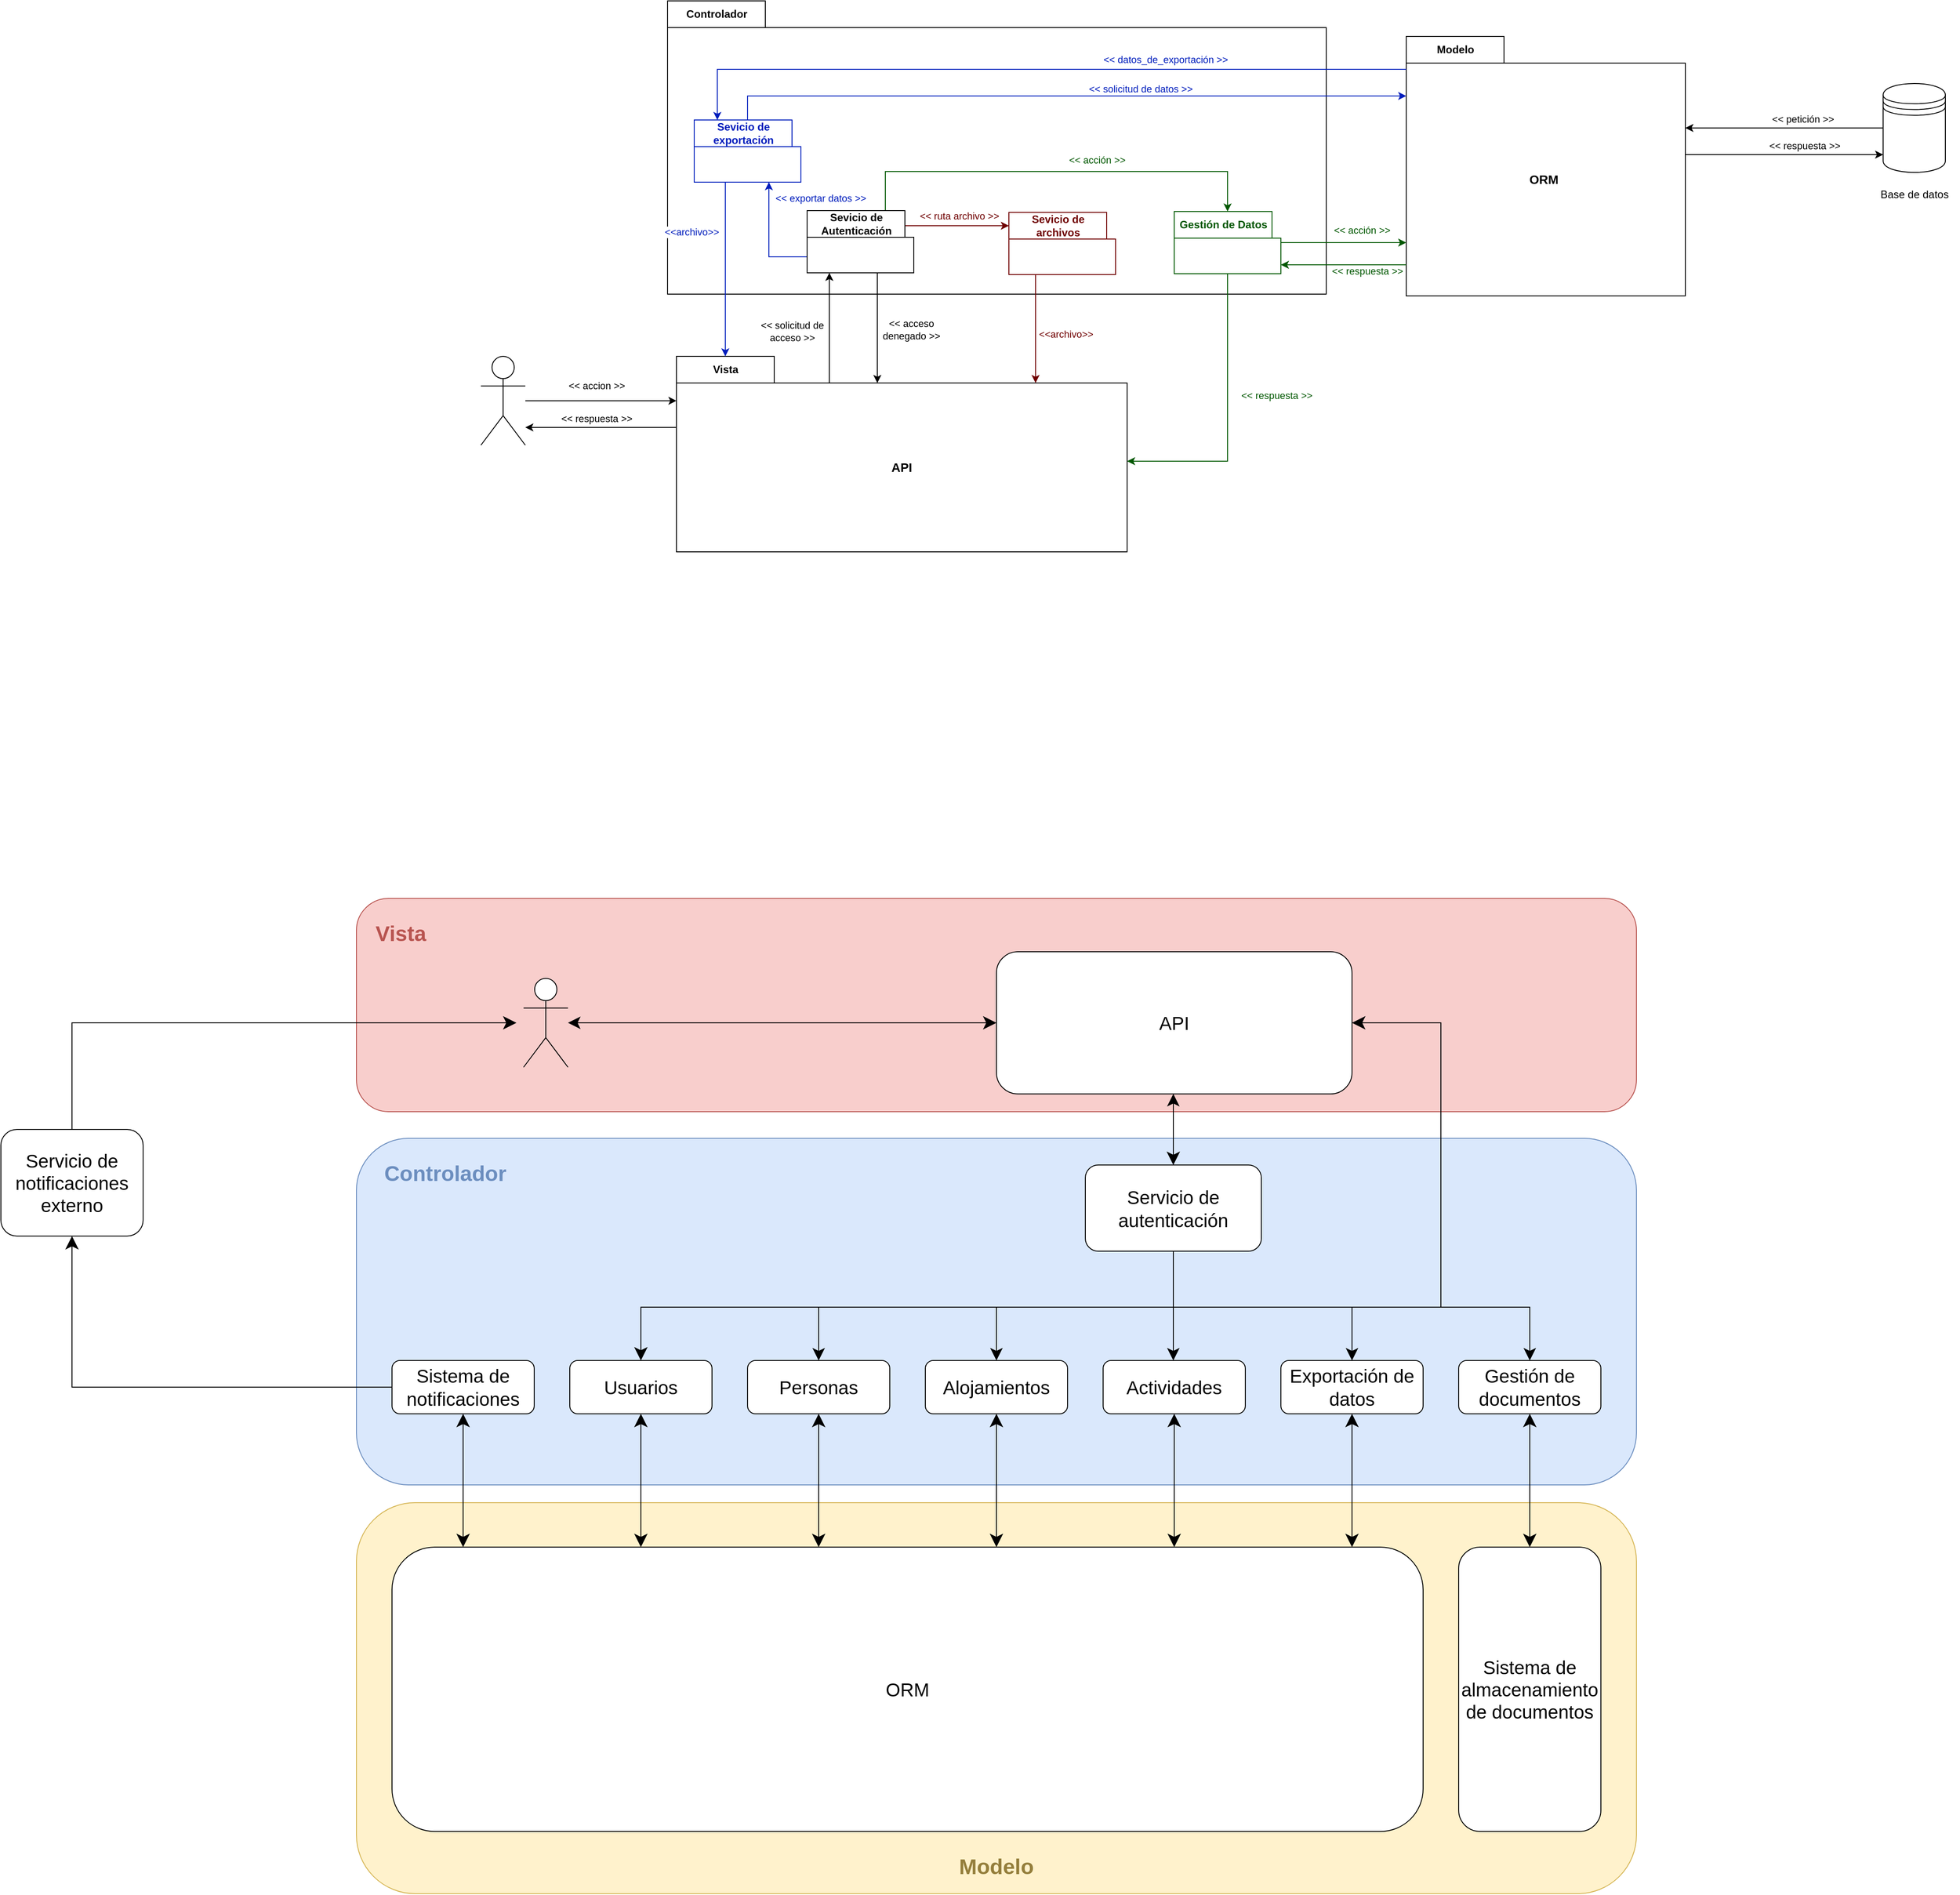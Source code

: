 <mxfile>
    <diagram name="Page-1" id="b5b7bab2-c9e2-2cf4-8b2a-24fd1a2a6d21">
        <mxGraphModel dx="3082" dy="1720" grid="1" gridSize="10" guides="0" tooltips="1" connect="1" arrows="1" fold="1" page="0" pageScale="1" pageWidth="827" pageHeight="1169" background="#ffffff" math="0" shadow="0">
            <root>
                <mxCell id="0"/>
                <mxCell id="1" parent="0"/>
                <mxCell id="57" value="" style="rounded=1;whiteSpace=wrap;html=1;fillColor=#f8cecc;strokeColor=#B85450;" vertex="1" parent="1">
                    <mxGeometry x="-160" y="1080" width="1440" height="240" as="geometry"/>
                </mxCell>
                <mxCell id="56" value="" style="rounded=1;whiteSpace=wrap;html=1;fillColor=#fff2cc;strokeColor=#d6b656;" vertex="1" parent="1">
                    <mxGeometry x="-160" y="1760" width="1440" height="440" as="geometry"/>
                </mxCell>
                <mxCell id="55" value="" style="rounded=1;whiteSpace=wrap;html=1;fillColor=#dae8fc;strokeColor=#6C8EBF;" vertex="1" parent="1">
                    <mxGeometry x="-160" y="1350" width="1440" height="390" as="geometry"/>
                </mxCell>
                <mxCell id="MoiTgc7sWNlrWl-F0rcY-3" value="Vista" style="shape=folder;fontStyle=1;tabWidth=110;tabHeight=30;tabPosition=left;html=1;boundedLbl=1;labelInHeader=1;container=1;collapsible=0;recursiveResize=0;" parent="1" vertex="1">
                    <mxGeometry x="200" y="470" width="507" height="220" as="geometry"/>
                </mxCell>
                <mxCell id="MoiTgc7sWNlrWl-F0rcY-5" value="&lt;font size=&quot;1&quot;&gt;&lt;b style=&quot;font-size: 14px&quot;&gt;API&lt;/b&gt;&lt;/font&gt;" style="text;html=1;strokeColor=none;fillColor=none;align=center;verticalAlign=middle;whiteSpace=wrap;rounded=0;" parent="MoiTgc7sWNlrWl-F0rcY-3" vertex="1">
                    <mxGeometry y="30" width="507" height="190" as="geometry"/>
                </mxCell>
                <mxCell id="MoiTgc7sWNlrWl-F0rcY-8" style="edgeStyle=orthogonalEdgeStyle;rounded=0;orthogonalLoop=1;jettySize=auto;html=1;" parent="1" source="MoiTgc7sWNlrWl-F0rcY-6" target="MoiTgc7sWNlrWl-F0rcY-3" edge="1">
                    <mxGeometry relative="1" as="geometry">
                        <Array as="points">
                            <mxPoint x="180" y="520"/>
                            <mxPoint x="180" y="520"/>
                        </Array>
                    </mxGeometry>
                </mxCell>
                <mxCell id="MoiTgc7sWNlrWl-F0rcY-28" value="&amp;lt;&amp;lt; accion &amp;gt;&amp;gt;" style="edgeLabel;html=1;align=center;verticalAlign=middle;resizable=0;points=[];" parent="MoiTgc7sWNlrWl-F0rcY-8" vertex="1" connectable="0">
                    <mxGeometry x="0.2" y="1" relative="1" as="geometry">
                        <mxPoint x="-22" y="-16" as="offset"/>
                    </mxGeometry>
                </mxCell>
                <mxCell id="MoiTgc7sWNlrWl-F0rcY-6" value="" style="shape=umlActor;verticalLabelPosition=bottom;verticalAlign=top;html=1;" parent="1" vertex="1">
                    <mxGeometry x="-20" y="470" width="50" height="100" as="geometry"/>
                </mxCell>
                <mxCell id="MoiTgc7sWNlrWl-F0rcY-9" style="edgeStyle=orthogonalEdgeStyle;rounded=0;orthogonalLoop=1;jettySize=auto;html=1;" parent="1" source="MoiTgc7sWNlrWl-F0rcY-5" target="MoiTgc7sWNlrWl-F0rcY-6" edge="1">
                    <mxGeometry relative="1" as="geometry">
                        <Array as="points">
                            <mxPoint x="120" y="550"/>
                            <mxPoint x="120" y="550"/>
                        </Array>
                    </mxGeometry>
                </mxCell>
                <mxCell id="MoiTgc7sWNlrWl-F0rcY-29" value="&amp;lt;&amp;lt; respuesta &amp;gt;&amp;gt;" style="edgeLabel;html=1;align=center;verticalAlign=middle;resizable=0;points=[];" parent="MoiTgc7sWNlrWl-F0rcY-9" vertex="1" connectable="0">
                    <mxGeometry x="-0.259" y="3" relative="1" as="geometry">
                        <mxPoint x="-27" y="-13" as="offset"/>
                    </mxGeometry>
                </mxCell>
                <mxCell id="MoiTgc7sWNlrWl-F0rcY-10" value="Modelo" style="shape=folder;fontStyle=1;tabWidth=110;tabHeight=30;tabPosition=left;html=1;boundedLbl=1;labelInHeader=1;container=1;collapsible=0;recursiveResize=0;" parent="1" vertex="1">
                    <mxGeometry x="1021" y="110" width="314" height="292" as="geometry"/>
                </mxCell>
                <mxCell id="MoiTgc7sWNlrWl-F0rcY-11" value="&lt;font style=&quot;font-size: 14px&quot;&gt;&lt;b&gt;ORM&lt;/b&gt;&lt;/font&gt;" style="text;html=1;strokeColor=none;fillColor=none;align=center;verticalAlign=middle;whiteSpace=wrap;rounded=0;" parent="MoiTgc7sWNlrWl-F0rcY-10" vertex="1">
                    <mxGeometry y="30" width="310" height="262" as="geometry"/>
                </mxCell>
                <mxCell id="MoiTgc7sWNlrWl-F0rcY-14" style="edgeStyle=orthogonalEdgeStyle;rounded=0;orthogonalLoop=1;jettySize=auto;html=1;" parent="1" source="MoiTgc7sWNlrWl-F0rcY-12" target="MoiTgc7sWNlrWl-F0rcY-10" edge="1">
                    <mxGeometry relative="1" as="geometry">
                        <Array as="points">
                            <mxPoint x="1451" y="213"/>
                            <mxPoint x="1451" y="213"/>
                        </Array>
                    </mxGeometry>
                </mxCell>
                <mxCell id="MoiTgc7sWNlrWl-F0rcY-40" value="&amp;lt;&amp;lt; petición &amp;gt;&amp;gt;" style="edgeLabel;html=1;align=center;verticalAlign=middle;resizable=0;points=[];" parent="MoiTgc7sWNlrWl-F0rcY-14" vertex="1" connectable="0">
                    <mxGeometry x="0.2" y="-1" relative="1" as="geometry">
                        <mxPoint x="43" y="-9" as="offset"/>
                    </mxGeometry>
                </mxCell>
                <mxCell id="MoiTgc7sWNlrWl-F0rcY-12" value="" style="shape=datastore;whiteSpace=wrap;html=1;" parent="1" vertex="1">
                    <mxGeometry x="1557.53" y="163" width="70" height="100" as="geometry"/>
                </mxCell>
                <mxCell id="MoiTgc7sWNlrWl-F0rcY-13" style="edgeStyle=orthogonalEdgeStyle;rounded=0;orthogonalLoop=1;jettySize=auto;html=1;" parent="1" source="MoiTgc7sWNlrWl-F0rcY-10" target="MoiTgc7sWNlrWl-F0rcY-12" edge="1">
                    <mxGeometry relative="1" as="geometry">
                        <Array as="points">
                            <mxPoint x="1471" y="243"/>
                            <mxPoint x="1471" y="243"/>
                        </Array>
                    </mxGeometry>
                </mxCell>
                <mxCell id="MoiTgc7sWNlrWl-F0rcY-41" value="&amp;lt;&amp;lt; respuesta &amp;gt;&amp;gt;" style="edgeLabel;html=1;align=center;verticalAlign=middle;resizable=0;points=[];" parent="MoiTgc7sWNlrWl-F0rcY-13" vertex="1" connectable="0">
                    <mxGeometry x="0.141" y="-3" relative="1" as="geometry">
                        <mxPoint x="7" y="-13" as="offset"/>
                    </mxGeometry>
                </mxCell>
                <mxCell id="MoiTgc7sWNlrWl-F0rcY-15" value="Base de datos" style="text;html=1;strokeColor=none;fillColor=none;align=center;verticalAlign=middle;whiteSpace=wrap;rounded=0;" parent="1" vertex="1">
                    <mxGeometry x="1542.53" y="278" width="100" height="20" as="geometry"/>
                </mxCell>
                <mxCell id="MoiTgc7sWNlrWl-F0rcY-16" value="Controlador" style="shape=folder;fontStyle=1;tabWidth=110;tabHeight=30;tabPosition=left;html=1;boundedLbl=1;labelInHeader=1;container=1;collapsible=0;recursiveResize=0;" parent="1" vertex="1">
                    <mxGeometry x="190" y="70" width="741" height="330" as="geometry"/>
                </mxCell>
                <mxCell id="MoiTgc7sWNlrWl-F0rcY-57" style="edgeStyle=orthogonalEdgeStyle;rounded=0;orthogonalLoop=1;jettySize=auto;html=1;fillColor=#0050ef;strokeColor=#001DBC;" parent="MoiTgc7sWNlrWl-F0rcY-16" source="MoiTgc7sWNlrWl-F0rcY-18" target="MoiTgc7sWNlrWl-F0rcY-56" edge="1">
                    <mxGeometry relative="1" as="geometry">
                        <Array as="points">
                            <mxPoint x="114" y="288"/>
                        </Array>
                    </mxGeometry>
                </mxCell>
                <mxCell id="MoiTgc7sWNlrWl-F0rcY-58" value="&amp;lt;&amp;lt; exportar datos &amp;gt;&amp;gt;" style="edgeLabel;html=1;align=center;verticalAlign=middle;resizable=0;points=[];fontColor=#001DBC;" parent="MoiTgc7sWNlrWl-F0rcY-57" vertex="1" connectable="0">
                    <mxGeometry x="-0.224" relative="1" as="geometry">
                        <mxPoint x="58" y="-60" as="offset"/>
                    </mxGeometry>
                </mxCell>
                <mxCell id="MoiTgc7sWNlrWl-F0rcY-67" style="edgeStyle=orthogonalEdgeStyle;rounded=0;orthogonalLoop=1;jettySize=auto;html=1;exitX=0.908;exitY=0.129;exitDx=0;exitDy=0;exitPerimeter=0;fillColor=#a20025;strokeColor=#6F0000;" parent="MoiTgc7sWNlrWl-F0rcY-16" source="MoiTgc7sWNlrWl-F0rcY-18" target="MoiTgc7sWNlrWl-F0rcY-66" edge="1">
                    <mxGeometry relative="1" as="geometry">
                        <Array as="points">
                            <mxPoint x="266" y="253"/>
                        </Array>
                    </mxGeometry>
                </mxCell>
                <mxCell id="MoiTgc7sWNlrWl-F0rcY-68" value="&amp;lt;&amp;lt; ruta archivo &amp;gt;&amp;gt;" style="edgeLabel;html=1;align=center;verticalAlign=middle;resizable=0;points=[];fontColor=#6F0000;" parent="MoiTgc7sWNlrWl-F0rcY-67" vertex="1" connectable="0">
                    <mxGeometry x="0.683" y="-1" relative="1" as="geometry">
                        <mxPoint x="-36.03" y="-12" as="offset"/>
                    </mxGeometry>
                </mxCell>
                <mxCell id="8" style="edgeStyle=orthogonalEdgeStyle;rounded=0;orthogonalLoop=1;jettySize=auto;html=1;strokeColor=#005700;fontColor=#001DBC;fillColor=#008a00;" parent="MoiTgc7sWNlrWl-F0rcY-16" source="MoiTgc7sWNlrWl-F0rcY-18" target="7" edge="1">
                    <mxGeometry relative="1" as="geometry">
                        <Array as="points">
                            <mxPoint x="245" y="192"/>
                            <mxPoint x="630" y="192"/>
                        </Array>
                    </mxGeometry>
                </mxCell>
                <mxCell id="10" value="&amp;lt;&amp;lt; acción &amp;gt;&amp;gt;" style="edgeLabel;html=1;align=center;verticalAlign=middle;resizable=0;points=[];fontColor=#005700;" parent="8" vertex="1" connectable="0">
                    <mxGeometry x="0.759" y="-4" relative="1" as="geometry">
                        <mxPoint x="-135" y="-17" as="offset"/>
                    </mxGeometry>
                </mxCell>
                <mxCell id="MoiTgc7sWNlrWl-F0rcY-18" value="&lt;div&gt;Sevicio de &lt;br&gt;&lt;/div&gt;&lt;div&gt;Autenticación&lt;br&gt;&lt;/div&gt;" style="shape=folder;fontStyle=1;tabWidth=110;tabHeight=30;tabPosition=left;html=1;boundedLbl=1;labelInHeader=1;container=1;collapsible=0;recursiveResize=0;" parent="MoiTgc7sWNlrWl-F0rcY-16" vertex="1">
                    <mxGeometry x="157" y="236" width="120" height="70" as="geometry"/>
                </mxCell>
                <mxCell id="MoiTgc7sWNlrWl-F0rcY-56" value="&lt;div&gt;&lt;font color=&quot;#001dbc&quot;&gt;Sevicio de &lt;br&gt;&lt;/font&gt;&lt;/div&gt;&lt;div&gt;&lt;font color=&quot;#001dbc&quot;&gt;exportación&lt;/font&gt;&lt;/div&gt;" style="shape=folder;fontStyle=1;tabWidth=110;tabHeight=30;tabPosition=left;html=1;boundedLbl=1;labelInHeader=1;container=1;collapsible=0;recursiveResize=0;strokeColor=#001DBC;fontColor=#ffffff;fillColor=none;" parent="MoiTgc7sWNlrWl-F0rcY-16" vertex="1">
                    <mxGeometry x="30" y="134" width="120" height="70" as="geometry"/>
                </mxCell>
                <mxCell id="MoiTgc7sWNlrWl-F0rcY-66" value="&lt;div&gt;&lt;font color=&quot;#6f0000&quot;&gt;Sevicio de &lt;br&gt;&lt;/font&gt;&lt;/div&gt;&lt;font color=&quot;#6f0000&quot;&gt;archivos&lt;/font&gt;" style="shape=folder;fontStyle=1;tabWidth=110;tabHeight=30;tabPosition=left;html=1;boundedLbl=1;labelInHeader=1;container=1;collapsible=0;recursiveResize=0;strokeColor=#6F0000;fontColor=#ffffff;fillColor=none;" parent="MoiTgc7sWNlrWl-F0rcY-16" vertex="1">
                    <mxGeometry x="384" y="238" width="120" height="70" as="geometry"/>
                </mxCell>
                <mxCell id="7" value="&lt;font color=&quot;#005700&quot;&gt;Gestión de Datos&lt;/font&gt;" style="shape=folder;fontStyle=1;tabWidth=110;tabHeight=30;tabPosition=left;html=1;boundedLbl=1;labelInHeader=1;container=1;collapsible=0;recursiveResize=0;fontColor=#ffffff;fillColor=none;strokeColor=#005700;" parent="MoiTgc7sWNlrWl-F0rcY-16" vertex="1">
                    <mxGeometry x="570" y="237" width="120" height="70" as="geometry"/>
                </mxCell>
                <mxCell id="MoiTgc7sWNlrWl-F0rcY-23" style="edgeStyle=orthogonalEdgeStyle;rounded=0;orthogonalLoop=1;jettySize=auto;html=1;" parent="1" source="MoiTgc7sWNlrWl-F0rcY-18" target="MoiTgc7sWNlrWl-F0rcY-5" edge="1">
                    <mxGeometry relative="1" as="geometry">
                        <mxPoint x="265" y="470" as="targetPoint"/>
                        <Array as="points">
                            <mxPoint x="426" y="425"/>
                            <mxPoint x="426" y="425"/>
                        </Array>
                    </mxGeometry>
                </mxCell>
                <mxCell id="MoiTgc7sWNlrWl-F0rcY-26" value="&amp;lt;&amp;lt; acceso&lt;br&gt;denegado &amp;gt;&amp;gt;" style="edgeLabel;html=1;align=center;verticalAlign=middle;resizable=0;points=[];" parent="MoiTgc7sWNlrWl-F0rcY-23" vertex="1" connectable="0">
                    <mxGeometry x="0.19" y="2" relative="1" as="geometry">
                        <mxPoint x="36.0" y="-10.0" as="offset"/>
                    </mxGeometry>
                </mxCell>
                <mxCell id="MoiTgc7sWNlrWl-F0rcY-24" style="edgeStyle=orthogonalEdgeStyle;rounded=0;orthogonalLoop=1;jettySize=auto;html=1;" parent="1" source="MoiTgc7sWNlrWl-F0rcY-5" target="MoiTgc7sWNlrWl-F0rcY-18" edge="1">
                    <mxGeometry relative="1" as="geometry">
                        <Array as="points">
                            <mxPoint x="372" y="396"/>
                            <mxPoint x="372" y="396"/>
                        </Array>
                    </mxGeometry>
                </mxCell>
                <mxCell id="MoiTgc7sWNlrWl-F0rcY-30" value="&amp;lt;&amp;lt; solicitud de &lt;br&gt;acceso &amp;gt;&amp;gt;" style="edgeLabel;html=1;align=center;verticalAlign=middle;resizable=0;points=[];" parent="MoiTgc7sWNlrWl-F0rcY-24" vertex="1" connectable="0">
                    <mxGeometry x="-0.375" y="-2" relative="1" as="geometry">
                        <mxPoint x="-44" y="-19" as="offset"/>
                    </mxGeometry>
                </mxCell>
                <mxCell id="MoiTgc7sWNlrWl-F0rcY-59" style="edgeStyle=orthogonalEdgeStyle;rounded=0;orthogonalLoop=1;jettySize=auto;html=1;fillColor=#0050ef;strokeColor=#001DBC;" parent="1" source="MoiTgc7sWNlrWl-F0rcY-56" target="MoiTgc7sWNlrWl-F0rcY-10" edge="1">
                    <mxGeometry relative="1" as="geometry">
                        <mxPoint x="921" y="500" as="targetPoint"/>
                        <Array as="points">
                            <mxPoint x="562" y="177"/>
                            <mxPoint x="562" y="177"/>
                        </Array>
                    </mxGeometry>
                </mxCell>
                <mxCell id="2" value="&amp;lt;&amp;lt; solicitud de datos &amp;gt;&amp;gt;" style="edgeLabel;html=1;align=center;verticalAlign=middle;resizable=0;points=[];fontColor=#001DBC;" parent="MoiTgc7sWNlrWl-F0rcY-59" vertex="1" connectable="0">
                    <mxGeometry x="0.438" y="2" relative="1" as="geometry">
                        <mxPoint x="-83" y="-6" as="offset"/>
                    </mxGeometry>
                </mxCell>
                <mxCell id="MoiTgc7sWNlrWl-F0rcY-61" style="edgeStyle=orthogonalEdgeStyle;rounded=0;orthogonalLoop=1;jettySize=auto;html=1;fillColor=#0050ef;strokeColor=#001DBC;" parent="1" source="MoiTgc7sWNlrWl-F0rcY-10" target="MoiTgc7sWNlrWl-F0rcY-56" edge="1">
                    <mxGeometry relative="1" as="geometry">
                        <Array as="points">
                            <mxPoint x="246" y="147"/>
                        </Array>
                    </mxGeometry>
                </mxCell>
                <mxCell id="MoiTgc7sWNlrWl-F0rcY-62" value="&lt;font color=&quot;#001dbc&quot;&gt;&amp;lt;&amp;lt; datos_de_exportación&amp;nbsp;&amp;gt;&amp;gt;&lt;/font&gt;" style="edgeLabel;html=1;align=center;verticalAlign=middle;resizable=0;points=[];" parent="MoiTgc7sWNlrWl-F0rcY-61" vertex="1" connectable="0">
                    <mxGeometry x="-0.721" y="-2" relative="1" as="geometry">
                        <mxPoint x="-155" y="-9" as="offset"/>
                    </mxGeometry>
                </mxCell>
                <mxCell id="3" style="edgeStyle=orthogonalEdgeStyle;rounded=0;orthogonalLoop=1;jettySize=auto;html=1;fillColor=#a20025;strokeColor=#6F0000;" parent="1" source="MoiTgc7sWNlrWl-F0rcY-66" target="MoiTgc7sWNlrWl-F0rcY-5" edge="1">
                    <mxGeometry relative="1" as="geometry">
                        <Array as="points">
                            <mxPoint x="604" y="418"/>
                            <mxPoint x="604" y="418"/>
                        </Array>
                    </mxGeometry>
                </mxCell>
                <mxCell id="4" value="&amp;lt;&amp;lt;archivo&amp;gt;&amp;gt;" style="edgeLabel;html=1;align=center;verticalAlign=middle;resizable=0;points=[];fontColor=#6F0000;" parent="3" vertex="1" connectable="0">
                    <mxGeometry x="-0.328" y="1" relative="1" as="geometry">
                        <mxPoint x="33" y="26" as="offset"/>
                    </mxGeometry>
                </mxCell>
                <mxCell id="5" style="edgeStyle=orthogonalEdgeStyle;rounded=0;orthogonalLoop=1;jettySize=auto;html=1;entryX=0;entryY=0;entryDx=55;entryDy=0;entryPerimeter=0;fillColor=#0050ef;strokeColor=#001DBC;" parent="1" source="MoiTgc7sWNlrWl-F0rcY-56" target="MoiTgc7sWNlrWl-F0rcY-3" edge="1">
                    <mxGeometry relative="1" as="geometry">
                        <Array as="points">
                            <mxPoint x="255" y="305"/>
                            <mxPoint x="255" y="305"/>
                        </Array>
                    </mxGeometry>
                </mxCell>
                <mxCell id="6" value="&amp;lt;&amp;lt;archivo&amp;gt;&amp;gt;" style="edgeLabel;html=1;align=center;verticalAlign=middle;resizable=0;points=[];fontColor=#001DBC;" parent="5" vertex="1" connectable="0">
                    <mxGeometry x="0.688" y="2" relative="1" as="geometry">
                        <mxPoint x="-40" y="-110" as="offset"/>
                    </mxGeometry>
                </mxCell>
                <mxCell id="11" style="edgeStyle=orthogonalEdgeStyle;rounded=0;orthogonalLoop=1;jettySize=auto;html=1;strokeColor=#005700;fontColor=#005700;fillColor=#008a00;" parent="1" source="7" target="MoiTgc7sWNlrWl-F0rcY-11" edge="1">
                    <mxGeometry relative="1" as="geometry">
                        <Array as="points">
                            <mxPoint x="993" y="342"/>
                            <mxPoint x="993" y="342"/>
                        </Array>
                    </mxGeometry>
                </mxCell>
                <mxCell id="12" value="&amp;lt;&amp;lt; acción &amp;gt;&amp;gt;" style="edgeLabel;html=1;align=center;verticalAlign=middle;resizable=0;points=[];fontColor=#005700;" parent="11" vertex="1" connectable="0">
                    <mxGeometry x="0.177" y="-1" relative="1" as="geometry">
                        <mxPoint x="8" y="-15" as="offset"/>
                    </mxGeometry>
                </mxCell>
                <mxCell id="13" style="edgeStyle=orthogonalEdgeStyle;rounded=0;orthogonalLoop=1;jettySize=auto;html=1;strokeColor=#005700;fontColor=#005700;fillColor=#008a00;" parent="1" source="MoiTgc7sWNlrWl-F0rcY-11" target="7" edge="1">
                    <mxGeometry relative="1" as="geometry">
                        <Array as="points">
                            <mxPoint x="972" y="367"/>
                            <mxPoint x="972" y="367"/>
                        </Array>
                    </mxGeometry>
                </mxCell>
                <mxCell id="14" value="&amp;lt;&amp;lt; respuesta &amp;gt;&amp;gt;" style="edgeLabel;html=1;align=center;verticalAlign=middle;resizable=0;points=[];fontColor=#005700;" parent="13" vertex="1" connectable="0">
                    <mxGeometry x="-0.333" relative="1" as="geometry">
                        <mxPoint x="3" y="7" as="offset"/>
                    </mxGeometry>
                </mxCell>
                <mxCell id="15" style="edgeStyle=orthogonalEdgeStyle;rounded=0;orthogonalLoop=1;jettySize=auto;html=1;strokeColor=#005700;fontColor=#005700;fillColor=#008a00;" parent="1" source="7" target="MoiTgc7sWNlrWl-F0rcY-5" edge="1">
                    <mxGeometry relative="1" as="geometry">
                        <Array as="points">
                            <mxPoint x="820" y="588"/>
                        </Array>
                    </mxGeometry>
                </mxCell>
                <mxCell id="16" value="&amp;lt;&amp;lt; respuesta &amp;gt;&amp;gt;" style="edgeLabel;html=1;align=center;verticalAlign=middle;resizable=0;points=[];fontColor=#005700;" parent="15" vertex="1" connectable="0">
                    <mxGeometry x="-0.451" relative="1" as="geometry">
                        <mxPoint x="55" y="48" as="offset"/>
                    </mxGeometry>
                </mxCell>
                <mxCell id="20" style="edgeStyle=orthogonalEdgeStyle;rounded=0;orthogonalLoop=1;jettySize=auto;html=1;startArrow=classic;startFill=1;endSize=12;startSize=11;" edge="1" parent="1" source="17" target="18">
                    <mxGeometry relative="1" as="geometry">
                        <Array as="points">
                            <mxPoint x="240" y="1220"/>
                            <mxPoint x="240" y="1220"/>
                        </Array>
                    </mxGeometry>
                </mxCell>
                <mxCell id="17" value="" style="shape=umlActor;verticalLabelPosition=bottom;verticalAlign=top;html=1;" vertex="1" parent="1">
                    <mxGeometry x="28" y="1170" width="50" height="100" as="geometry"/>
                </mxCell>
                <mxCell id="23" style="edgeStyle=orthogonalEdgeStyle;rounded=0;orthogonalLoop=1;jettySize=auto;html=1;startArrow=classic;startFill=1;startSize=11;endSize=12;" edge="1" parent="1" source="18" target="21">
                    <mxGeometry relative="1" as="geometry">
                        <Array as="points">
                            <mxPoint x="759" y="1340"/>
                            <mxPoint x="759" y="1340"/>
                        </Array>
                    </mxGeometry>
                </mxCell>
                <mxCell id="18" value="&lt;font style=&quot;font-size: 21px&quot;&gt;API&lt;/font&gt;" style="rounded=1;whiteSpace=wrap;html=1;" vertex="1" parent="1">
                    <mxGeometry x="560" y="1140" width="400" height="160" as="geometry"/>
                </mxCell>
                <mxCell id="32" style="edgeStyle=orthogonalEdgeStyle;rounded=0;orthogonalLoop=1;jettySize=auto;html=1;startArrow=none;startFill=0;startSize=11;endSize=12;endArrow=classic;endFill=1;" edge="1" parent="1" source="21" target="27">
                    <mxGeometry relative="1" as="geometry">
                        <Array as="points">
                            <mxPoint x="759" y="1540"/>
                            <mxPoint x="160" y="1540"/>
                        </Array>
                    </mxGeometry>
                </mxCell>
                <mxCell id="21" value="&lt;font style=&quot;font-size: 21px&quot;&gt;Servicio de autenticación&lt;/font&gt;" style="rounded=1;whiteSpace=wrap;html=1;" vertex="1" parent="1">
                    <mxGeometry x="660" y="1380" width="198" height="97" as="geometry"/>
                </mxCell>
                <mxCell id="33" style="edgeStyle=orthogonalEdgeStyle;rounded=0;orthogonalLoop=1;jettySize=auto;html=1;startArrow=classic;startFill=1;startSize=11;endSize=12;endArrow=none;endFill=0;" edge="1" parent="1" source="24" target="21">
                    <mxGeometry relative="1" as="geometry">
                        <Array as="points">
                            <mxPoint x="360" y="1540"/>
                            <mxPoint x="759" y="1540"/>
                        </Array>
                    </mxGeometry>
                </mxCell>
                <mxCell id="47" style="edgeStyle=orthogonalEdgeStyle;rounded=0;orthogonalLoop=1;jettySize=auto;html=1;startArrow=classic;startFill=1;startSize=12;endArrow=classic;endFill=1;endSize=12;" edge="1" parent="1" source="24" target="42">
                    <mxGeometry relative="1" as="geometry">
                        <Array as="points">
                            <mxPoint x="360" y="1730"/>
                            <mxPoint x="360" y="1730"/>
                        </Array>
                    </mxGeometry>
                </mxCell>
                <mxCell id="24" value="&lt;font style=&quot;font-size: 21px&quot;&gt;Personas&lt;/font&gt;" style="rounded=1;whiteSpace=wrap;html=1;" vertex="1" parent="1">
                    <mxGeometry x="280" y="1600" width="160" height="60" as="geometry"/>
                </mxCell>
                <mxCell id="35" style="edgeStyle=orthogonalEdgeStyle;rounded=0;orthogonalLoop=1;jettySize=auto;html=1;startArrow=classic;startFill=1;startSize=11;endArrow=none;endFill=0;endSize=12;" edge="1" parent="1" source="25" target="21">
                    <mxGeometry relative="1" as="geometry">
                        <Array as="points">
                            <mxPoint x="560" y="1540"/>
                            <mxPoint x="759" y="1540"/>
                        </Array>
                    </mxGeometry>
                </mxCell>
                <mxCell id="48" style="edgeStyle=orthogonalEdgeStyle;rounded=0;orthogonalLoop=1;jettySize=auto;html=1;startArrow=classic;startFill=1;startSize=12;endArrow=classic;endFill=1;endSize=12;" edge="1" parent="1" source="25" target="42">
                    <mxGeometry relative="1" as="geometry">
                        <Array as="points">
                            <mxPoint x="560" y="1760"/>
                            <mxPoint x="560" y="1760"/>
                        </Array>
                    </mxGeometry>
                </mxCell>
                <mxCell id="25" value="&lt;font style=&quot;font-size: 21px&quot;&gt;Alojamientos&lt;/font&gt;" style="rounded=1;whiteSpace=wrap;html=1;" vertex="1" parent="1">
                    <mxGeometry x="480" y="1600" width="160" height="60" as="geometry"/>
                </mxCell>
                <mxCell id="36" style="edgeStyle=orthogonalEdgeStyle;rounded=0;orthogonalLoop=1;jettySize=auto;html=1;startArrow=classic;startFill=1;startSize=11;endArrow=none;endFill=0;endSize=12;" edge="1" parent="1" source="26" target="21">
                    <mxGeometry relative="1" as="geometry">
                        <Array as="points">
                            <mxPoint x="759" y="1534"/>
                            <mxPoint x="759" y="1534"/>
                        </Array>
                    </mxGeometry>
                </mxCell>
                <mxCell id="49" style="edgeStyle=orthogonalEdgeStyle;rounded=0;orthogonalLoop=1;jettySize=auto;html=1;startArrow=classic;startFill=1;startSize=12;endArrow=classic;endFill=1;endSize=12;" edge="1" parent="1" source="26" target="42">
                    <mxGeometry relative="1" as="geometry">
                        <Array as="points">
                            <mxPoint x="760" y="1750"/>
                            <mxPoint x="760" y="1750"/>
                        </Array>
                    </mxGeometry>
                </mxCell>
                <mxCell id="26" value="&lt;font style=&quot;font-size: 21px&quot;&gt;Actividades&lt;/font&gt;" style="rounded=1;whiteSpace=wrap;html=1;" vertex="1" parent="1">
                    <mxGeometry x="680" y="1600" width="160" height="60" as="geometry"/>
                </mxCell>
                <mxCell id="46" style="edgeStyle=orthogonalEdgeStyle;rounded=0;orthogonalLoop=1;jettySize=auto;html=1;startArrow=classic;startFill=1;startSize=12;endArrow=classic;endFill=1;endSize=12;" edge="1" parent="1" source="27" target="42">
                    <mxGeometry relative="1" as="geometry">
                        <Array as="points">
                            <mxPoint x="160" y="1760"/>
                            <mxPoint x="160" y="1760"/>
                        </Array>
                    </mxGeometry>
                </mxCell>
                <mxCell id="27" value="&lt;font style=&quot;font-size: 21px&quot;&gt;Usuarios&lt;br&gt;&lt;/font&gt;" style="rounded=1;whiteSpace=wrap;html=1;" vertex="1" parent="1">
                    <mxGeometry x="80" y="1600" width="160" height="60" as="geometry"/>
                </mxCell>
                <mxCell id="38" style="edgeStyle=orthogonalEdgeStyle;rounded=0;orthogonalLoop=1;jettySize=auto;html=1;startArrow=classic;startFill=1;startSize=11;endArrow=none;endFill=0;endSize=12;" edge="1" parent="1" source="28" target="21">
                    <mxGeometry relative="1" as="geometry">
                        <Array as="points">
                            <mxPoint x="1160" y="1540"/>
                            <mxPoint x="759" y="1540"/>
                        </Array>
                    </mxGeometry>
                </mxCell>
                <mxCell id="44" style="edgeStyle=orthogonalEdgeStyle;rounded=0;orthogonalLoop=1;jettySize=auto;html=1;startArrow=classic;startFill=1;startSize=12;endArrow=classic;endFill=1;endSize=12;" edge="1" parent="1" source="28" target="43">
                    <mxGeometry relative="1" as="geometry"/>
                </mxCell>
                <mxCell id="28" value="&lt;font style=&quot;font-size: 21px&quot;&gt;Gestión de documentos&lt;br&gt;&lt;/font&gt;" style="rounded=1;whiteSpace=wrap;html=1;" vertex="1" parent="1">
                    <mxGeometry x="1080" y="1600" width="160" height="60" as="geometry"/>
                </mxCell>
                <mxCell id="37" style="edgeStyle=orthogonalEdgeStyle;rounded=0;orthogonalLoop=1;jettySize=auto;html=1;startArrow=classic;startFill=1;startSize=11;endArrow=none;endFill=0;endSize=12;" edge="1" parent="1" source="29" target="21">
                    <mxGeometry relative="1" as="geometry">
                        <Array as="points">
                            <mxPoint x="960" y="1540"/>
                            <mxPoint x="759" y="1540"/>
                        </Array>
                    </mxGeometry>
                </mxCell>
                <mxCell id="40" style="edgeStyle=orthogonalEdgeStyle;rounded=0;orthogonalLoop=1;jettySize=auto;html=1;startArrow=none;startFill=0;startSize=11;endArrow=classic;endFill=1;endSize=12;" edge="1" parent="1" source="29" target="18">
                    <mxGeometry relative="1" as="geometry">
                        <Array as="points">
                            <mxPoint x="960" y="1540"/>
                            <mxPoint x="1060" y="1540"/>
                            <mxPoint x="1060" y="1220"/>
                        </Array>
                    </mxGeometry>
                </mxCell>
                <mxCell id="50" style="edgeStyle=orthogonalEdgeStyle;rounded=0;orthogonalLoop=1;jettySize=auto;html=1;startArrow=classic;startFill=1;startSize=12;endArrow=classic;endFill=1;endSize=12;" edge="1" parent="1" source="29" target="42">
                    <mxGeometry relative="1" as="geometry">
                        <Array as="points">
                            <mxPoint x="960" y="1730"/>
                            <mxPoint x="960" y="1730"/>
                        </Array>
                    </mxGeometry>
                </mxCell>
                <mxCell id="29" value="&lt;font style=&quot;font-size: 21px&quot;&gt;Exportación de datos&lt;br&gt;&lt;/font&gt;" style="rounded=1;whiteSpace=wrap;html=1;" vertex="1" parent="1">
                    <mxGeometry x="880" y="1600" width="160" height="60" as="geometry"/>
                </mxCell>
                <mxCell id="45" style="edgeStyle=orthogonalEdgeStyle;rounded=0;orthogonalLoop=1;jettySize=auto;html=1;startArrow=classic;startFill=1;startSize=12;endArrow=classic;endFill=1;endSize=12;" edge="1" parent="1" source="30" target="42">
                    <mxGeometry relative="1" as="geometry">
                        <Array as="points">
                            <mxPoint x="-40" y="1740"/>
                            <mxPoint x="-40" y="1740"/>
                        </Array>
                    </mxGeometry>
                </mxCell>
                <mxCell id="53" style="edgeStyle=orthogonalEdgeStyle;rounded=0;orthogonalLoop=1;jettySize=auto;html=1;startArrow=none;startFill=0;startSize=12;endArrow=classic;endFill=1;endSize=12;" edge="1" parent="1" source="30" target="52">
                    <mxGeometry relative="1" as="geometry"/>
                </mxCell>
                <mxCell id="30" value="&lt;font style=&quot;font-size: 21px&quot;&gt;Sistema de notificaciones&lt;br&gt;&lt;/font&gt;" style="rounded=1;whiteSpace=wrap;html=1;" vertex="1" parent="1">
                    <mxGeometry x="-120" y="1600" width="160" height="60" as="geometry"/>
                </mxCell>
                <mxCell id="42" value="&lt;font style=&quot;font-size: 21px&quot;&gt;ORM&lt;/font&gt;" style="rounded=1;whiteSpace=wrap;html=1;" vertex="1" parent="1">
                    <mxGeometry x="-120" y="1810" width="1160" height="320" as="geometry"/>
                </mxCell>
                <mxCell id="43" value="&lt;font style=&quot;font-size: 21px&quot;&gt;Sistema de almacenamiento de documentos&lt;/font&gt;" style="rounded=1;whiteSpace=wrap;html=1;" vertex="1" parent="1">
                    <mxGeometry x="1080" y="1810" width="160" height="320" as="geometry"/>
                </mxCell>
                <mxCell id="54" style="edgeStyle=orthogonalEdgeStyle;rounded=0;orthogonalLoop=1;jettySize=auto;html=1;startArrow=none;startFill=0;startSize=12;endArrow=classic;endFill=1;endSize=12;" edge="1" parent="1" source="52">
                    <mxGeometry relative="1" as="geometry">
                        <mxPoint x="20" y="1220" as="targetPoint"/>
                        <Array as="points">
                            <mxPoint x="-480" y="1220"/>
                        </Array>
                    </mxGeometry>
                </mxCell>
                <mxCell id="52" value="&lt;font style=&quot;font-size: 21px&quot;&gt;Servicio de notificaciones externo&lt;br&gt;&lt;/font&gt;" style="rounded=1;whiteSpace=wrap;html=1;" vertex="1" parent="1">
                    <mxGeometry x="-560" y="1340" width="160" height="120" as="geometry"/>
                </mxCell>
                <mxCell id="58" value="&lt;b&gt;&lt;font style=&quot;font-size: 24px&quot; color=&quot;#947e3b&quot;&gt;Modelo&lt;/font&gt;&lt;/b&gt;" style="text;html=1;align=center;verticalAlign=middle;whiteSpace=wrap;rounded=0;" vertex="1" parent="1">
                    <mxGeometry x="540" y="2160" width="40" height="20" as="geometry"/>
                </mxCell>
                <mxCell id="61" value="&lt;b&gt;&lt;font style=&quot;font-size: 24px&quot; color=&quot;#6c8ebf&quot;&gt;Controlador&lt;/font&gt;&lt;/b&gt;" style="text;html=1;align=center;verticalAlign=middle;whiteSpace=wrap;rounded=0;" vertex="1" parent="1">
                    <mxGeometry x="-80" y="1380" width="40" height="20" as="geometry"/>
                </mxCell>
                <mxCell id="64" value="&lt;b&gt;&lt;font style=&quot;font-size: 24px&quot; color=&quot;#b85450&quot;&gt;Vista&lt;/font&gt;&lt;/b&gt;" style="text;html=1;align=center;verticalAlign=middle;whiteSpace=wrap;rounded=0;" vertex="1" parent="1">
                    <mxGeometry x="-130" y="1110" width="40" height="20" as="geometry"/>
                </mxCell>
            </root>
        </mxGraphModel>
    </diagram>
</mxfile>